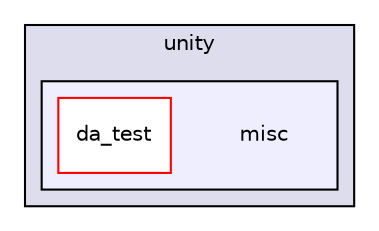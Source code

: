 digraph "F:/gamedev/unity/misc" {
  compound=true
  node [ fontsize="10", fontname="Helvetica"];
  edge [ labelfontsize="10", labelfontname="Helvetica"];
  subgraph clusterdir_c98554579cfdd572022543e0be750ac4 {
    graph [ bgcolor="#ddddee", pencolor="black", label="unity" fontname="Helvetica", fontsize="10", URL="dir_c98554579cfdd572022543e0be750ac4.html"]
  subgraph clusterdir_96c177d98dc6e9f1d46d4f92637952f0 {
    graph [ bgcolor="#eeeeff", pencolor="black", label="" URL="dir_96c177d98dc6e9f1d46d4f92637952f0.html"];
    dir_96c177d98dc6e9f1d46d4f92637952f0 [shape=plaintext label="misc"];
    dir_ff938e3670a5074bd5da4e434d8d2aad [shape=box label="da_test" color="red" fillcolor="white" style="filled" URL="dir_ff938e3670a5074bd5da4e434d8d2aad.html"];
  }
  }
}
